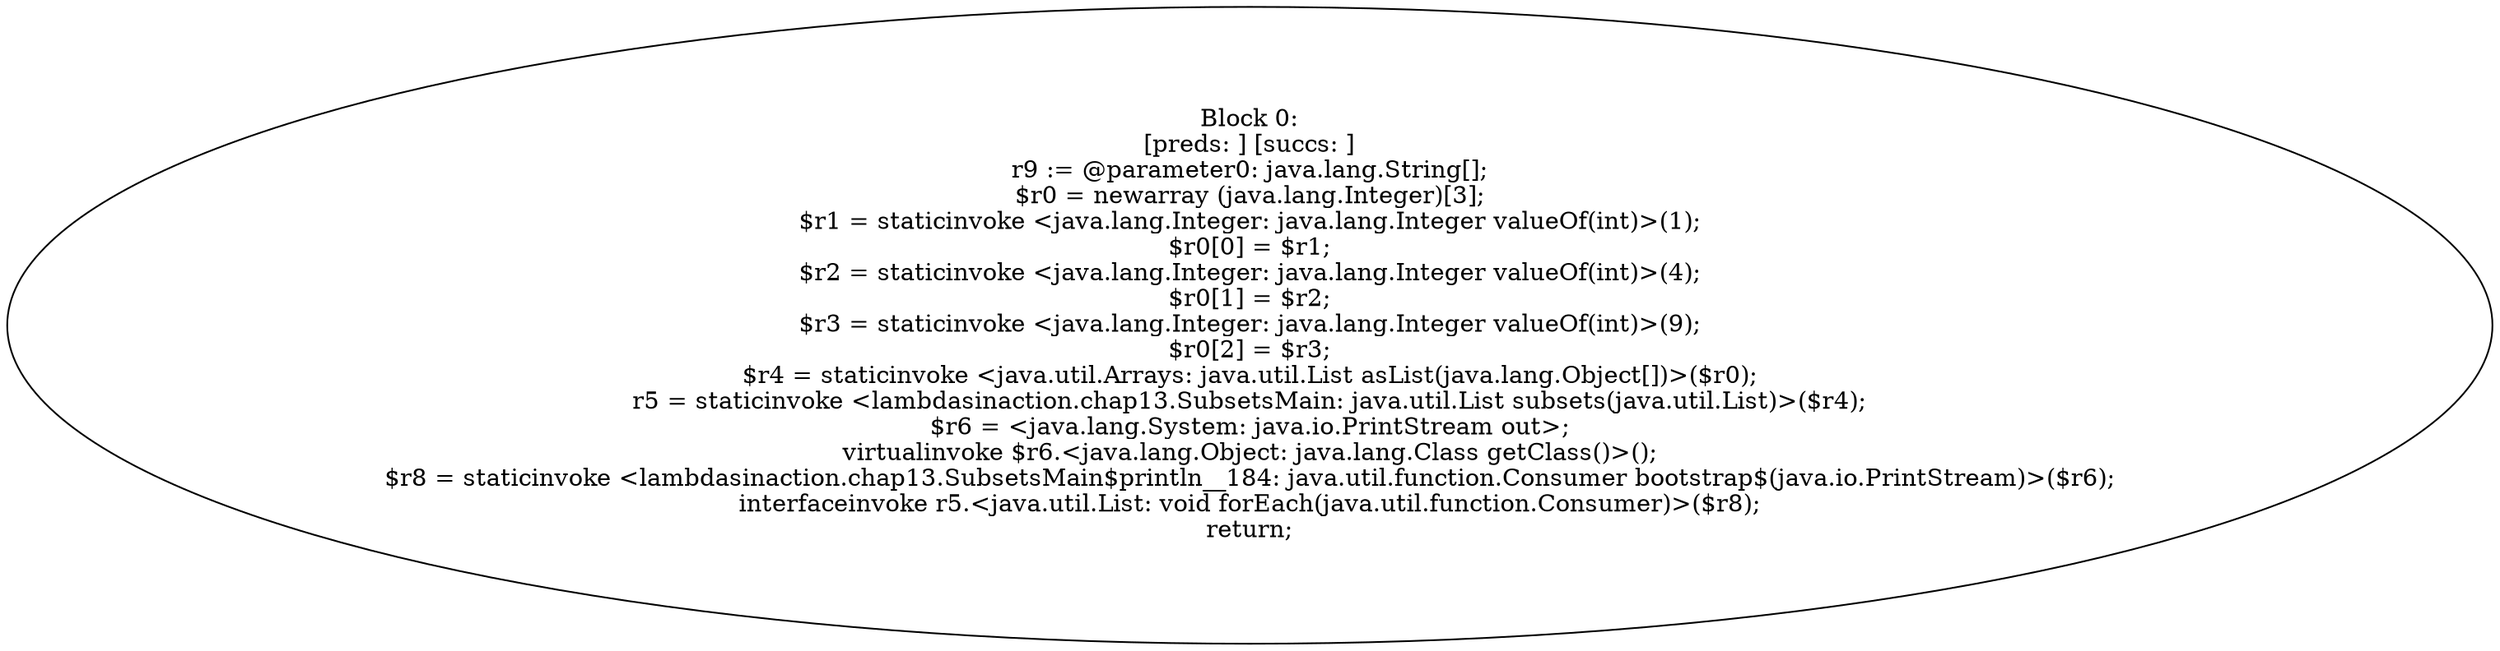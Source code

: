 digraph "unitGraph" {
    "Block 0:
[preds: ] [succs: ]
r9 := @parameter0: java.lang.String[];
$r0 = newarray (java.lang.Integer)[3];
$r1 = staticinvoke <java.lang.Integer: java.lang.Integer valueOf(int)>(1);
$r0[0] = $r1;
$r2 = staticinvoke <java.lang.Integer: java.lang.Integer valueOf(int)>(4);
$r0[1] = $r2;
$r3 = staticinvoke <java.lang.Integer: java.lang.Integer valueOf(int)>(9);
$r0[2] = $r3;
$r4 = staticinvoke <java.util.Arrays: java.util.List asList(java.lang.Object[])>($r0);
r5 = staticinvoke <lambdasinaction.chap13.SubsetsMain: java.util.List subsets(java.util.List)>($r4);
$r6 = <java.lang.System: java.io.PrintStream out>;
virtualinvoke $r6.<java.lang.Object: java.lang.Class getClass()>();
$r8 = staticinvoke <lambdasinaction.chap13.SubsetsMain$println__184: java.util.function.Consumer bootstrap$(java.io.PrintStream)>($r6);
interfaceinvoke r5.<java.util.List: void forEach(java.util.function.Consumer)>($r8);
return;
"
}
